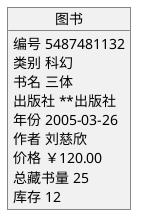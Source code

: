 @startuml
Object 图书
图书 : 编号 5487481132
图书 : 类别 科幻
图书 : 书名 三体
图书 : 出版社 **出版社
图书 : 年份 2005-03-26
图书 : 作者 刘慈欣
图书 : 价格 ￥120.00
图书 : 总藏书量 25
图书 : 库存 12
@enduml
